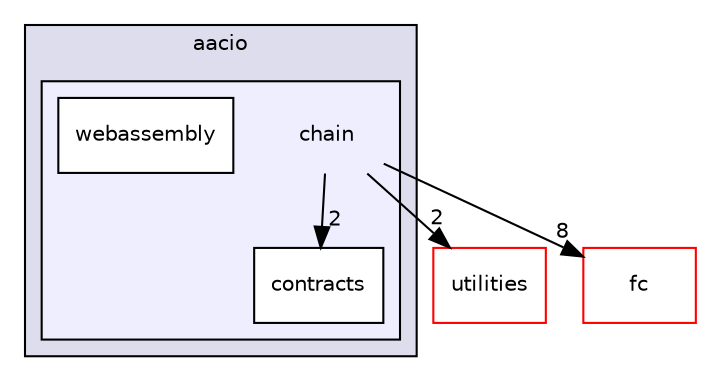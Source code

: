 digraph "libraries/chain/include/aacio/chain" {
  compound=true
  node [ fontsize="10", fontname="Helvetica"];
  edge [ labelfontsize="10", labelfontname="Helvetica"];
  subgraph clusterdir_8a88855a0da32cf68b5cddbf2c05c4bb {
    graph [ bgcolor="#ddddee", pencolor="black", label="aacio" fontname="Helvetica", fontsize="10", URL="dir_8a88855a0da32cf68b5cddbf2c05c4bb.html"]
  subgraph clusterdir_5e5a8abd8323164ddd44ecd837dd6725 {
    graph [ bgcolor="#eeeeff", pencolor="black", label="" URL="dir_5e5a8abd8323164ddd44ecd837dd6725.html"];
    dir_5e5a8abd8323164ddd44ecd837dd6725 [shape=plaintext label="chain"];
    dir_5df8e46ab74b0bc110c3b2bcb60af871 [shape=box label="contracts" color="black" fillcolor="white" style="filled" URL="dir_5df8e46ab74b0bc110c3b2bcb60af871.html"];
    dir_4187f8939d48ffccdc64d71805035a87 [shape=box label="webassembly" color="black" fillcolor="white" style="filled" URL="dir_4187f8939d48ffccdc64d71805035a87.html"];
  }
  }
  dir_a30dd237a17b2665ddc12b9cc8f78a5c [shape=box label="utilities" fillcolor="white" style="filled" color="red" URL="dir_a30dd237a17b2665ddc12b9cc8f78a5c.html"];
  dir_56daa494bb75cf236510b0cc285437d6 [shape=box label="fc" fillcolor="white" style="filled" color="red" URL="dir_56daa494bb75cf236510b0cc285437d6.html"];
  dir_5e5a8abd8323164ddd44ecd837dd6725->dir_a30dd237a17b2665ddc12b9cc8f78a5c [headlabel="2", labeldistance=1.5 headhref="dir_000008_001717.html"];
  dir_5e5a8abd8323164ddd44ecd837dd6725->dir_56daa494bb75cf236510b0cc285437d6 [headlabel="8", labeldistance=1.5 headhref="dir_000008_000010.html"];
  dir_5e5a8abd8323164ddd44ecd837dd6725->dir_5df8e46ab74b0bc110c3b2bcb60af871 [headlabel="2", labeldistance=1.5 headhref="dir_000008_000031.html"];
}

